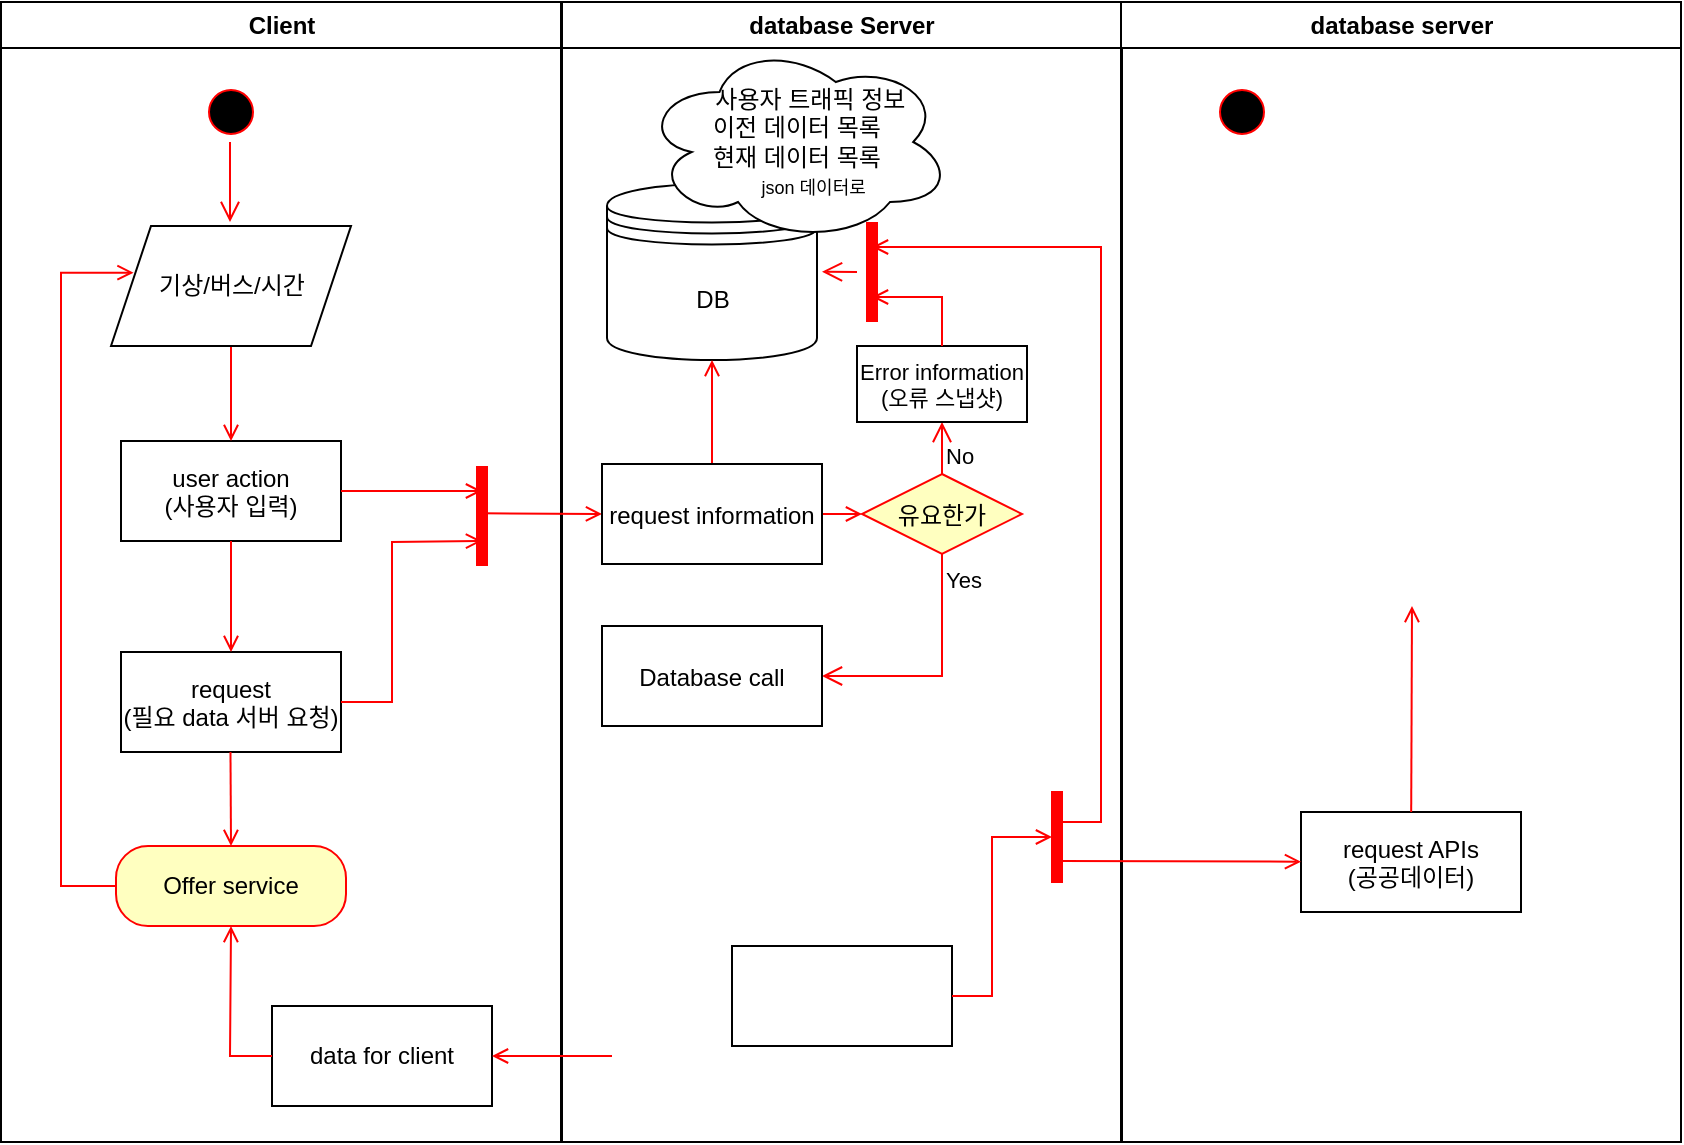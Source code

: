 <mxfile version="21.2.1" type="github">
  <diagram name="Page-1" id="e7e014a7-5840-1c2e-5031-d8a46d1fe8dd">
    <mxGraphModel dx="615" dy="394" grid="1" gridSize="10" guides="1" tooltips="1" connect="1" arrows="1" fold="1" page="1" pageScale="1" pageWidth="1169" pageHeight="826" background="none" math="0" shadow="0">
      <root>
        <mxCell id="0" />
        <mxCell id="1" parent="0" />
        <mxCell id="2" value="Client" style="swimlane;whiteSpace=wrap" parent="1" vertex="1">
          <mxGeometry x="164.5" y="128" width="280" height="570" as="geometry" />
        </mxCell>
        <mxCell id="5" value="" style="ellipse;shape=startState;fillColor=#000000;strokeColor=#ff0000;" parent="2" vertex="1">
          <mxGeometry x="100" y="40" width="30" height="30" as="geometry" />
        </mxCell>
        <mxCell id="6" value="" style="edgeStyle=elbowEdgeStyle;elbow=horizontal;verticalAlign=bottom;endArrow=open;endSize=8;strokeColor=#FF0000;endFill=1;rounded=0" parent="2" source="5" edge="1">
          <mxGeometry x="100" y="40" as="geometry">
            <mxPoint x="114.672" y="110" as="targetPoint" />
          </mxGeometry>
        </mxCell>
        <mxCell id="8" value="user action&#xa;(사용자 입력)" style="" parent="2" vertex="1">
          <mxGeometry x="60" y="219.5" width="110" height="50" as="geometry" />
        </mxCell>
        <mxCell id="9" value="" style="endArrow=open;strokeColor=#FF0000;endFill=1;rounded=0;exitX=0.5;exitY=1;exitDx=0;exitDy=0;" parent="2" source="D5VPA15AKCdRl7sg5Iue-81" target="8" edge="1">
          <mxGeometry relative="1" as="geometry">
            <mxPoint x="114.52" y="179.626" as="sourcePoint" />
          </mxGeometry>
        </mxCell>
        <mxCell id="10" value="request&#xa;(필요 data 서버 요청)" style="" parent="2" vertex="1">
          <mxGeometry x="60" y="325" width="110" height="50" as="geometry" />
        </mxCell>
        <mxCell id="11" value="" style="endArrow=open;strokeColor=#FF0000;endFill=1;rounded=0" parent="2" source="8" target="10" edge="1">
          <mxGeometry relative="1" as="geometry" />
        </mxCell>
        <mxCell id="12" value="" style="edgeStyle=elbowEdgeStyle;elbow=horizontal;strokeColor=#FF0000;endArrow=open;endFill=1;rounded=0;exitX=0;exitY=0.5;exitDx=0;exitDy=0;entryX=0.094;entryY=0.389;entryDx=0;entryDy=0;entryPerimeter=0;" parent="2" source="D5VPA15AKCdRl7sg5Iue-41" target="D5VPA15AKCdRl7sg5Iue-81" edge="1">
          <mxGeometry width="100" height="100" relative="1" as="geometry">
            <mxPoint x="55.5" y="492" as="sourcePoint" />
            <mxPoint x="55" y="135" as="targetPoint" />
            <Array as="points">
              <mxPoint x="30" y="250" />
            </Array>
          </mxGeometry>
        </mxCell>
        <mxCell id="D5VPA15AKCdRl7sg5Iue-41" value="Offer service" style="rounded=1;whiteSpace=wrap;html=1;arcSize=40;fontColor=#000000;fillColor=#ffffc0;strokeColor=#ff0000;" vertex="1" parent="2">
          <mxGeometry x="57.5" y="422" width="115" height="40" as="geometry" />
        </mxCell>
        <mxCell id="D5VPA15AKCdRl7sg5Iue-44" value="" style="endArrow=open;strokeColor=#FF0000;endFill=1;rounded=0;entryX=0.5;entryY=0;entryDx=0;entryDy=0;" edge="1" parent="2" target="D5VPA15AKCdRl7sg5Iue-41">
          <mxGeometry relative="1" as="geometry">
            <mxPoint x="114.74" y="375" as="sourcePoint" />
            <mxPoint x="114.74" y="430" as="targetPoint" />
          </mxGeometry>
        </mxCell>
        <mxCell id="D5VPA15AKCdRl7sg5Iue-51" value="data for client" style="html=1;whiteSpace=wrap;" vertex="1" parent="2">
          <mxGeometry x="135.5" y="502" width="110" height="50" as="geometry" />
        </mxCell>
        <mxCell id="D5VPA15AKCdRl7sg5Iue-50" value="" style="endArrow=open;strokeColor=#FF0000;endFill=1;rounded=0;entryX=0.5;entryY=1;entryDx=0;entryDy=0;exitX=0;exitY=0.5;exitDx=0;exitDy=0;" edge="1" parent="2" source="D5VPA15AKCdRl7sg5Iue-51" target="D5VPA15AKCdRl7sg5Iue-41">
          <mxGeometry relative="1" as="geometry">
            <mxPoint x="135.5" y="532" as="sourcePoint" />
            <mxPoint x="125" y="432" as="targetPoint" />
            <Array as="points">
              <mxPoint x="114.5" y="527" />
            </Array>
          </mxGeometry>
        </mxCell>
        <mxCell id="D5VPA15AKCdRl7sg5Iue-55" value="" style="shape=line;strokeWidth=6;strokeColor=#ff0000;rotation=90" vertex="1" parent="2">
          <mxGeometry x="215.5" y="249.5" width="50" height="15" as="geometry" />
        </mxCell>
        <mxCell id="D5VPA15AKCdRl7sg5Iue-57" value="" style="endArrow=open;strokeColor=#FF0000;endFill=1;rounded=0;exitX=1;exitY=0.5;exitDx=0;exitDy=0;entryX=0.75;entryY=0.5;entryDx=0;entryDy=0;entryPerimeter=0;" edge="1" parent="2" source="10" target="D5VPA15AKCdRl7sg5Iue-55">
          <mxGeometry relative="1" as="geometry">
            <mxPoint x="125" y="280" as="sourcePoint" />
            <mxPoint x="125" y="335" as="targetPoint" />
            <Array as="points">
              <mxPoint x="195.5" y="350" />
              <mxPoint x="195.5" y="270" />
            </Array>
          </mxGeometry>
        </mxCell>
        <mxCell id="D5VPA15AKCdRl7sg5Iue-58" value="" style="endArrow=open;strokeColor=#FF0000;endFill=1;rounded=0;exitX=1;exitY=0.5;exitDx=0;exitDy=0;entryX=0.25;entryY=0.5;entryDx=0;entryDy=0;entryPerimeter=0;" edge="1" parent="2" source="8" target="D5VPA15AKCdRl7sg5Iue-55">
          <mxGeometry relative="1" as="geometry">
            <mxPoint x="125" y="280" as="sourcePoint" />
            <mxPoint x="125" y="335" as="targetPoint" />
          </mxGeometry>
        </mxCell>
        <mxCell id="D5VPA15AKCdRl7sg5Iue-81" value="기상/버스/시간&lt;br&gt;" style="shape=parallelogram;perimeter=parallelogramPerimeter;whiteSpace=wrap;html=1;fixedSize=1;" vertex="1" parent="2">
          <mxGeometry x="55" y="112" width="120" height="60" as="geometry" />
        </mxCell>
        <mxCell id="3" value="database Server" style="swimlane;whiteSpace=wrap" parent="1" vertex="1">
          <mxGeometry x="445" y="128" width="280" height="570" as="geometry">
            <mxRectangle x="445" y="128" width="90" height="30" as="alternateBounds" />
          </mxGeometry>
        </mxCell>
        <mxCell id="21" value="유요한가" style="rhombus;fillColor=#ffffc0;strokeColor=#ff0000;" parent="3" vertex="1">
          <mxGeometry x="150" y="236" width="80" height="40" as="geometry" />
        </mxCell>
        <mxCell id="22" value="No" style="edgeStyle=elbowEdgeStyle;elbow=horizontal;align=left;verticalAlign=bottom;endArrow=open;endSize=8;strokeColor=#FF0000;exitX=0.5;exitY=0;endFill=1;rounded=0;" parent="3" source="21" target="D5VPA15AKCdRl7sg5Iue-83" edge="1">
          <mxGeometry x="-1" relative="1" as="geometry">
            <mxPoint x="205" y="212" as="targetPoint" />
            <Array as="points">
              <mxPoint x="190" y="180" />
            </Array>
          </mxGeometry>
        </mxCell>
        <mxCell id="23" value="Yes" style="edgeStyle=elbowEdgeStyle;elbow=horizontal;align=left;verticalAlign=top;endArrow=open;endSize=8;strokeColor=#FF0000;endFill=1;rounded=0;entryX=1;entryY=0.5;entryDx=0;entryDy=0;" parent="3" source="21" edge="1">
          <mxGeometry x="-1" relative="1" as="geometry">
            <mxPoint x="130" y="337" as="targetPoint" />
            <Array as="points">
              <mxPoint x="190" y="312" />
            </Array>
          </mxGeometry>
        </mxCell>
        <mxCell id="24" value="" style="endArrow=open;strokeColor=#FF0000;endFill=1;rounded=0" parent="3" target="21" edge="1">
          <mxGeometry relative="1" as="geometry">
            <mxPoint x="130" y="256" as="sourcePoint" />
          </mxGeometry>
        </mxCell>
        <mxCell id="25" value="" style="shape=line;strokeWidth=6;strokeColor=#ff0000;rotation=90" parent="3" vertex="1">
          <mxGeometry x="130" y="127.5" width="50" height="15" as="geometry" />
        </mxCell>
        <mxCell id="26" value="" style="edgeStyle=elbowEdgeStyle;elbow=horizontal;verticalAlign=bottom;endArrow=open;endSize=8;strokeColor=#FF0000;endFill=1;rounded=0" parent="3" source="25" edge="1">
          <mxGeometry x="130" y="90" as="geometry">
            <mxPoint x="130" y="134.833" as="targetPoint" />
          </mxGeometry>
        </mxCell>
        <mxCell id="30" value="" style="" parent="3" vertex="1">
          <mxGeometry x="85" y="472" width="110" height="50" as="geometry" />
        </mxCell>
        <mxCell id="34" value="" style="whiteSpace=wrap;strokeColor=#FF0000;fillColor=#FF0000" parent="3" vertex="1">
          <mxGeometry x="245" y="395" width="5" height="45" as="geometry" />
        </mxCell>
        <mxCell id="41" value="" style="edgeStyle=elbowEdgeStyle;elbow=horizontal;entryX=0;entryY=0.5;strokeColor=#FF0000;endArrow=open;endFill=1;rounded=0;exitX=1;exitY=0.5;exitDx=0;exitDy=0;" parent="3" source="30" target="34" edge="1">
          <mxGeometry width="100" height="100" relative="1" as="geometry">
            <mxPoint x="60" y="480" as="sourcePoint" />
            <mxPoint x="160" y="380" as="targetPoint" />
            <Array as="points">
              <mxPoint x="215" y="422" />
            </Array>
          </mxGeometry>
        </mxCell>
        <mxCell id="D5VPA15AKCdRl7sg5Iue-46" value="DB" style="shape=datastore;whiteSpace=wrap;html=1;" vertex="1" parent="3">
          <mxGeometry x="22.5" y="91" width="105" height="88" as="geometry" />
        </mxCell>
        <mxCell id="D5VPA15AKCdRl7sg5Iue-75" value="&amp;nbsp; &amp;nbsp; 사용자 트래픽 정보&lt;br&gt;이전 데이터 목록&lt;br&gt;현재 데이터 목록&lt;br&gt;&amp;nbsp; &amp;nbsp; &amp;nbsp;&lt;font style=&quot;font-size: 9px;&quot;&gt;json 데이터로&lt;/font&gt;" style="ellipse;shape=cloud;whiteSpace=wrap;html=1;" vertex="1" parent="3">
          <mxGeometry x="40" y="20" width="155" height="100" as="geometry" />
        </mxCell>
        <mxCell id="D5VPA15AKCdRl7sg5Iue-78" value="" style="endArrow=open;strokeColor=#FF0000;endFill=1;rounded=0;entryX=0.5;entryY=1;entryDx=0;entryDy=0;exitX=0.5;exitY=0;exitDx=0;exitDy=0;" edge="1" parent="3" target="D5VPA15AKCdRl7sg5Iue-46">
          <mxGeometry relative="1" as="geometry">
            <mxPoint x="75" y="231" as="sourcePoint" />
            <mxPoint x="160" y="266" as="targetPoint" />
          </mxGeometry>
        </mxCell>
        <mxCell id="D5VPA15AKCdRl7sg5Iue-83" value="Error information&#xa;(오류 스냅샷)" style="fontSize=11;" vertex="1" parent="3">
          <mxGeometry x="147.5" y="172" width="85" height="38" as="geometry" />
        </mxCell>
        <mxCell id="D5VPA15AKCdRl7sg5Iue-86" value="" style="edgeStyle=elbowEdgeStyle;elbow=horizontal;strokeColor=#FF0000;endArrow=open;endFill=1;rounded=0;entryX=0.75;entryY=0.5;entryPerimeter=0;exitX=0.5;exitY=0;exitDx=0;exitDy=0;entryDx=0;entryDy=0;" edge="1" parent="3" source="D5VPA15AKCdRl7sg5Iue-83" target="25">
          <mxGeometry width="100" height="100" relative="1" as="geometry">
            <mxPoint x="259.5" y="420" as="sourcePoint" />
            <mxPoint x="165.5" y="133" as="targetPoint" />
            <Array as="points">
              <mxPoint x="190" y="152" />
            </Array>
          </mxGeometry>
        </mxCell>
        <mxCell id="D5VPA15AKCdRl7sg5Iue-124" value="Database call" style="" vertex="1" parent="3">
          <mxGeometry x="20" y="312" width="110" height="50" as="geometry" />
        </mxCell>
        <mxCell id="4" value="database server" style="swimlane;whiteSpace=wrap" parent="1" vertex="1">
          <mxGeometry x="724.5" y="128" width="280" height="570" as="geometry" />
        </mxCell>
        <mxCell id="33" value="request APIs&#xa;(공공데이터)" style="" parent="4" vertex="1">
          <mxGeometry x="90" y="405" width="110" height="50" as="geometry" />
        </mxCell>
        <mxCell id="35" value="" style="edgeStyle=elbowEdgeStyle;elbow=horizontal;strokeColor=#FF0000;endArrow=open;endFill=1;rounded=0;entryX=0.25;entryY=0.5;entryPerimeter=0" parent="4" target="25" edge="1">
          <mxGeometry width="100" height="100" relative="1" as="geometry">
            <mxPoint x="-30" y="410" as="sourcePoint" />
            <mxPoint x="-120" y="120" as="targetPoint" />
            <Array as="points">
              <mxPoint x="-10" y="135" />
            </Array>
          </mxGeometry>
        </mxCell>
        <mxCell id="37" value="" style="edgeStyle=none;strokeColor=#FF0000;endArrow=open;endFill=1;rounded=0" parent="4" target="33" edge="1">
          <mxGeometry width="100" height="100" relative="1" as="geometry">
            <mxPoint x="-30" y="429.5" as="sourcePoint" />
            <mxPoint x="90" y="429.5" as="targetPoint" />
          </mxGeometry>
        </mxCell>
        <mxCell id="39" value="" style="endArrow=open;strokeColor=#FF0000;endFill=1;rounded=0" parent="4" source="33" edge="1">
          <mxGeometry relative="1" as="geometry">
            <mxPoint x="145.5" y="302" as="targetPoint" />
          </mxGeometry>
        </mxCell>
        <mxCell id="D5VPA15AKCdRl7sg5Iue-45" value="" style="ellipse;shape=startState;fillColor=#000000;strokeColor=#ff0000;" vertex="1" parent="4">
          <mxGeometry x="45.5" y="40" width="30" height="30" as="geometry" />
        </mxCell>
        <mxCell id="D5VPA15AKCdRl7sg5Iue-52" value="" style="endArrow=open;strokeColor=#FF0000;endFill=1;rounded=0;entryX=1;entryY=0.5;entryDx=0;entryDy=0;" edge="1" parent="1" target="D5VPA15AKCdRl7sg5Iue-51">
          <mxGeometry relative="1" as="geometry">
            <mxPoint x="470" y="655" as="sourcePoint" />
            <mxPoint x="491" y="550" as="targetPoint" />
          </mxGeometry>
        </mxCell>
        <mxCell id="19" value="" style="endArrow=open;strokeColor=#FF0000;endFill=1;rounded=0;exitX=0.472;exitY=0.513;exitDx=0;exitDy=0;exitPerimeter=0;entryX=0;entryY=0.5;entryDx=0;entryDy=0;" parent="1" source="D5VPA15AKCdRl7sg5Iue-55" edge="1">
          <mxGeometry relative="1" as="geometry">
            <mxPoint x="465" y="384" as="targetPoint" />
          </mxGeometry>
        </mxCell>
        <mxCell id="D5VPA15AKCdRl7sg5Iue-126" value="request information" style="" vertex="1" parent="1">
          <mxGeometry x="465" y="359" width="110" height="50" as="geometry" />
        </mxCell>
      </root>
    </mxGraphModel>
  </diagram>
</mxfile>
